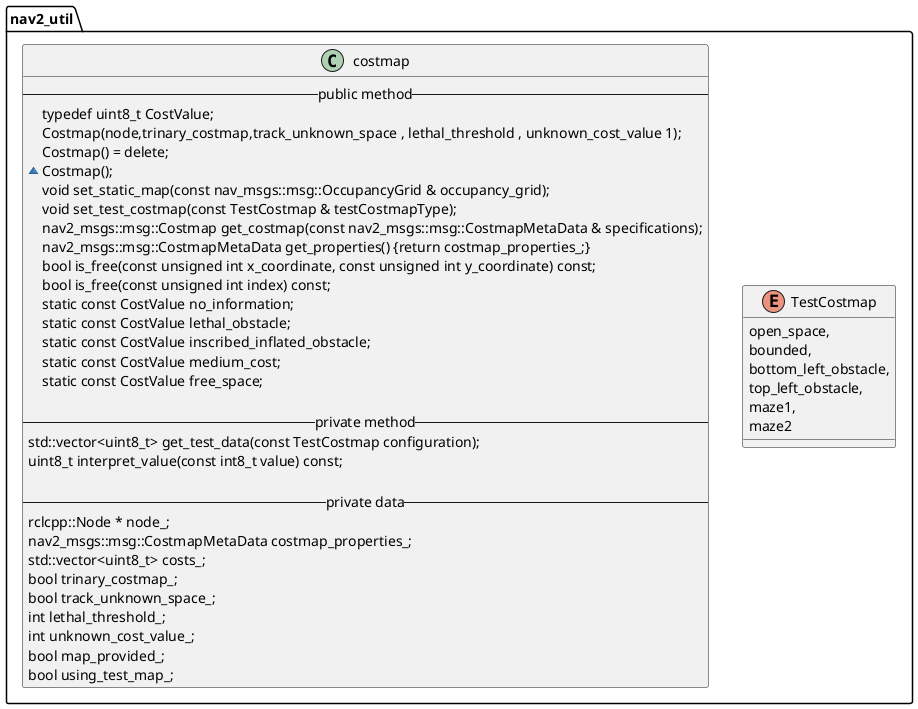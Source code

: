 @startuml
'https://plantuml.com/class-diagram
namespace nav2_util{

enum TestCostmap{
open_space,
bounded,
bottom_left_obstacle,
top_left_obstacle,
maze1,
maze2
}

class costmap{
-- public method --
typedef uint8_t CostValue;
Costmap(node,trinary_costmap,track_unknown_space , lethal_threshold , unknown_cost_value 1);
Costmap() = delete;
~Costmap();
void set_static_map(const nav_msgs::msg::OccupancyGrid & occupancy_grid);
void set_test_costmap(const TestCostmap & testCostmapType);
nav2_msgs::msg::Costmap get_costmap(const nav2_msgs::msg::CostmapMetaData & specifications);
nav2_msgs::msg::CostmapMetaData get_properties() {return costmap_properties_;}
bool is_free(const unsigned int x_coordinate, const unsigned int y_coordinate) const;
bool is_free(const unsigned int index) const;
static const CostValue no_information;
static const CostValue lethal_obstacle;
static const CostValue inscribed_inflated_obstacle;
static const CostValue medium_cost;
static const CostValue free_space;

-- private method --
std::vector<uint8_t> get_test_data(const TestCostmap configuration);
uint8_t interpret_value(const int8_t value) const;

-- private data --
rclcpp::Node * node_;
nav2_msgs::msg::CostmapMetaData costmap_properties_;
std::vector<uint8_t> costs_;
bool trinary_costmap_;
bool track_unknown_space_;
int lethal_threshold_;
int unknown_cost_value_;
bool map_provided_;
bool using_test_map_;
}


}
@enduml